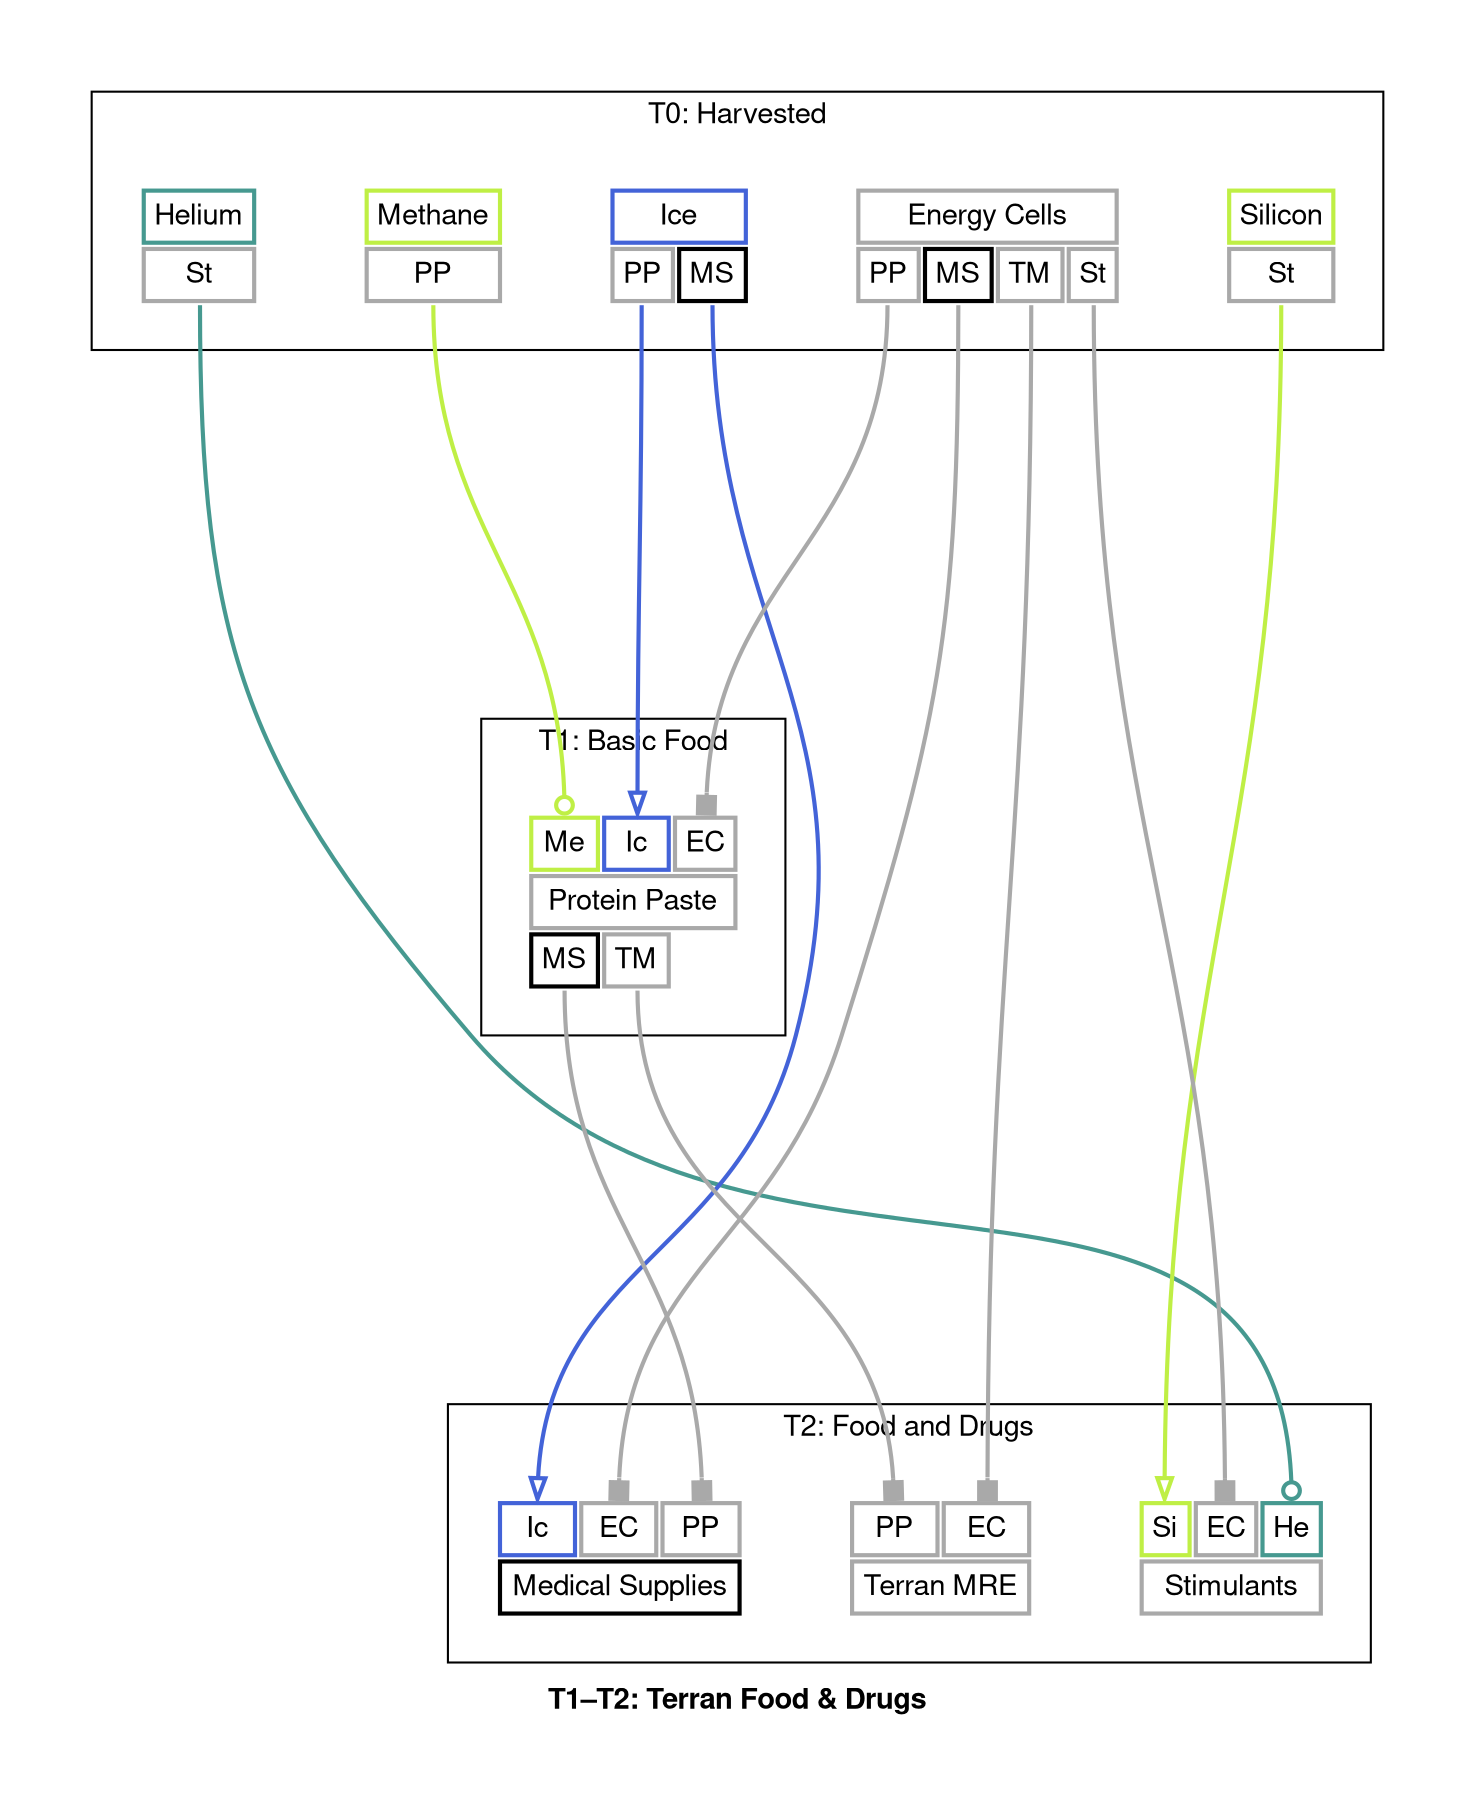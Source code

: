 digraph "X4 Economy" {
	edge [arrowType=normal]
	compound=true fontname="Helvetica,Arial,sans-serif"
	label=<<b>T1–T2: Terran Food &amp; Drugs</b>>
	graph [nodesep=0.3 pad=0.5 ranksep=3]
	node [color=slategray1 fontname="Helvetica,Arial,sans-serif" margin=0.2 penwidth=2.0 shape=plaintext]
	edge [arrowhead=normal arrowsize=1.0 fontname="Helvetica,Arial,sans-serif" headport=n penwidth=2.0 tailport=s]
	subgraph 0 {
		cluster=true label="T0: Harvested"
		helium [label=<<table border="0" cellborder="2" cellpadding="4" cellspacing="1" fixedsize="false" id="helium" port="output">
  
  <tr>
    <td align="text" bgcolor="white" color="#469990" colspan="1">Helium</td>
  </tr>
  
    <tr>
      
        <td align="text" bgcolor="white" color="#a9a9a9" port="stimulants">St</td>
      
    </tr>
  
</table>>]
		methane [label=<<table border="0" cellborder="2" cellpadding="4" cellspacing="1" fixedsize="false" id="methane" port="output">
  
  <tr>
    <td align="text" bgcolor="white" color="#bfef45" colspan="1">Methane</td>
  </tr>
  
    <tr>
      
        <td align="text" bgcolor="white" color="#a9a9a9" port="protein_paste">PP</td>
      
    </tr>
  
</table>>]
		silicon [label=<<table border="0" cellborder="2" cellpadding="4" cellspacing="1" fixedsize="false" id="silicon" port="output">
  
  <tr>
    <td align="text" bgcolor="white" color="#bfef45" colspan="1">Silicon</td>
  </tr>
  
    <tr>
      
        <td align="text" bgcolor="white" color="#a9a9a9" port="stimulants">St</td>
      
    </tr>
  
</table>>]
		ice [label=<<table border="0" cellborder="2" cellpadding="4" cellspacing="1" fixedsize="false" id="ice" port="output">
  
  <tr>
    <td align="text" bgcolor="white" color="#4363d8" colspan="2">Ice</td>
  </tr>
  
    <tr>
      
        <td align="text" bgcolor="white" color="#a9a9a9" port="protein_paste">PP</td>
      
        <td align="text" bgcolor="white" color="#000000" port="medical_supplies">MS</td>
      
    </tr>
  
</table>>]
		energy_cells [label=<<table border="0" cellborder="2" cellpadding="4" cellspacing="1" fixedsize="false" id="energy_cells" port="output">
  
  <tr>
    <td align="text" bgcolor="white" color="#a9a9a9" colspan="4">Energy Cells</td>
  </tr>
  
    <tr>
      
        <td align="text" bgcolor="white" color="#a9a9a9" port="protein_paste">PP</td>
      
        <td align="text" bgcolor="white" color="#000000" port="medical_supplies">MS</td>
      
        <td align="text" bgcolor="white" color="#a9a9a9" port="terran_mre">TM</td>
      
        <td align="text" bgcolor="white" color="#a9a9a9" port="stimulants">St</td>
      
    </tr>
  
</table>>]
	}
	subgraph 1 {
		cluster=true label="T1: Basic Food"
		protein_paste [label=<<table border="0" cellborder="2" cellpadding="4" cellspacing="1" fixedsize="false" id="protein_paste" port="output">
  
    <tr>
      
        <td align="text" bgcolor="white" color="#bfef45" port="methane">Me</td>
      
        <td align="text" bgcolor="white" color="#4363d8" port="ice">Ic</td>
      
        <td align="text" bgcolor="white" color="#a9a9a9" port="energy_cells">EC</td>
      
    </tr>
  
  <tr>
    <td align="text" bgcolor="white" color="#a9a9a9" colspan="3">Protein Paste</td>
  </tr>
  
    <tr>
      
        <td align="text" bgcolor="white" color="#000000" port="medical_supplies">MS</td>
      
        <td align="text" bgcolor="white" color="#a9a9a9" port="terran_mre">TM</td>
      
    </tr>
  
</table>>]
	}
	subgraph 2 {
		cluster=true label="T2: Food and Drugs"
		medical_supplies [label=<<table border="0" cellborder="2" cellpadding="4" cellspacing="1" fixedsize="false" id="medical_supplies" port="output">
  
    <tr>
      
        <td align="text" bgcolor="white" color="#4363d8" port="ice">Ic</td>
      
        <td align="text" bgcolor="white" color="#a9a9a9" port="energy_cells">EC</td>
      
        <td align="text" bgcolor="white" color="#a9a9a9" port="protein_paste">PP</td>
      
    </tr>
  
  <tr>
    <td align="text" bgcolor="white" color="#000000" colspan="3">Medical Supplies</td>
  </tr>
  
</table>>]
		terran_mre [label=<<table border="0" cellborder="2" cellpadding="4" cellspacing="1" fixedsize="false" id="terran_mre" port="output">
  
    <tr>
      
        <td align="text" bgcolor="white" color="#a9a9a9" port="protein_paste">PP</td>
      
        <td align="text" bgcolor="white" color="#a9a9a9" port="energy_cells">EC</td>
      
    </tr>
  
  <tr>
    <td align="text" bgcolor="white" color="#a9a9a9" colspan="2">Terran MRE</td>
  </tr>
  
</table>>]
		stimulants [label=<<table border="0" cellborder="2" cellpadding="4" cellspacing="1" fixedsize="false" id="stimulants" port="output">
  
    <tr>
      
        <td align="text" bgcolor="white" color="#bfef45" port="silicon">Si</td>
      
        <td align="text" bgcolor="white" color="#a9a9a9" port="energy_cells">EC</td>
      
        <td align="text" bgcolor="white" color="#469990" port="helium">He</td>
      
    </tr>
  
  <tr>
    <td align="text" bgcolor="white" color="#a9a9a9" colspan="3">Stimulants</td>
  </tr>
  
</table>>]
	}
	energy_cells:protein_paste:s -> protein_paste:energy_cells:n [arrowhead=box color="#a9a9a9" weight=1.0]
	ice:protein_paste:s -> protein_paste:ice:n [arrowhead=empty color="#4363d8" weight=1.0]
	methane:protein_paste:s -> protein_paste:methane:n [arrowhead=odot color="#bfef45" weight=1.0]
	energy_cells:medical_supplies:s -> medical_supplies:energy_cells:n [arrowhead=box color="#a9a9a9" weight=1.0]
	ice:medical_supplies:s -> medical_supplies:ice:n [arrowhead=empty color="#4363d8" weight=1.0]
	protein_paste:medical_supplies:s -> medical_supplies:protein_paste:n [arrowhead=box color="#a9a9a9" weight=1.0]
	energy_cells:terran_mre:s -> terran_mre:energy_cells:n [arrowhead=box color="#a9a9a9" weight=1.0]
	protein_paste:terran_mre:s -> terran_mre:protein_paste:n [arrowhead=box color="#a9a9a9" weight=1.0]
	energy_cells:stimulants:s -> stimulants:energy_cells:n [arrowhead=box color="#a9a9a9" weight=1.0]
	helium:stimulants:s -> stimulants:helium:n [arrowhead=odot color="#469990" weight=1.0]
	silicon:stimulants:s -> stimulants:silicon:n [arrowhead=empty color="#bfef45" weight=1.0]
}
